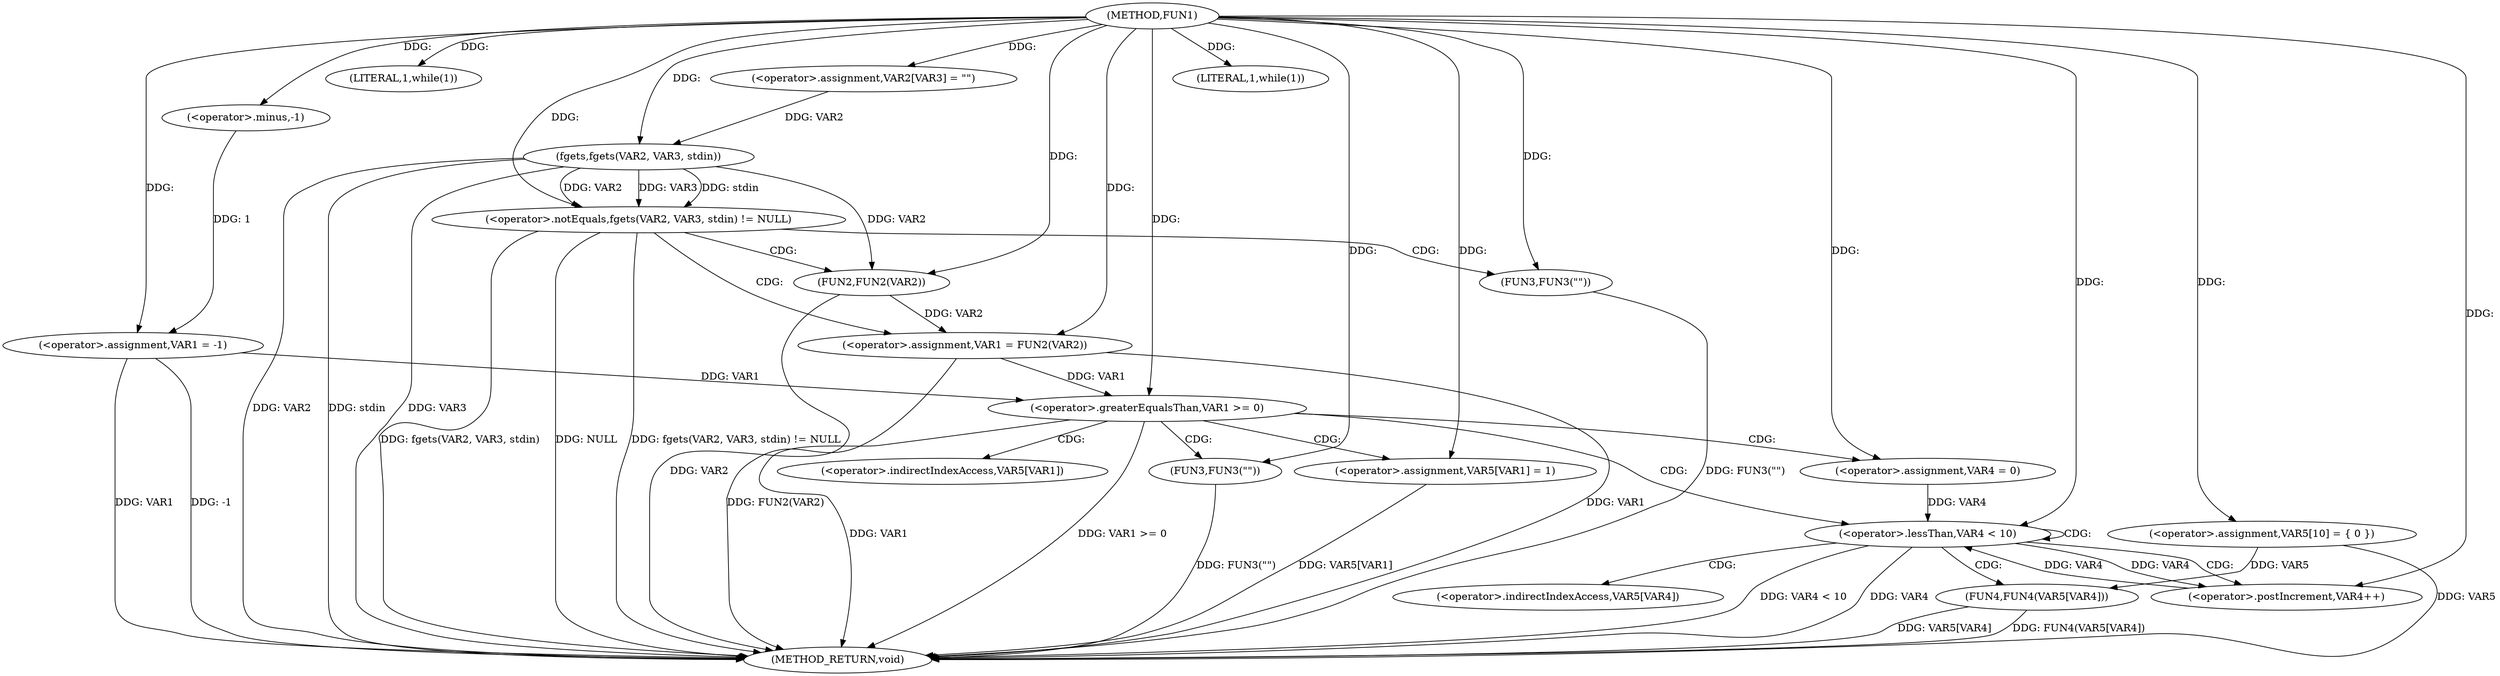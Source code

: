 digraph FUN1 {  
"1000100" [label = "(METHOD,FUN1)" ]
"1000169" [label = "(METHOD_RETURN,void)" ]
"1000103" [label = "(<operator>.assignment,VAR1 = -1)" ]
"1000105" [label = "(<operator>.minus,-1)" ]
"1000108" [label = "(LITERAL,1,while(1))" ]
"1000112" [label = "(<operator>.assignment,VAR2[VAR3] = \"\")" ]
"1000116" [label = "(<operator>.notEquals,fgets(VAR2, VAR3, stdin) != NULL)" ]
"1000117" [label = "(fgets,fgets(VAR2, VAR3, stdin))" ]
"1000123" [label = "(<operator>.assignment,VAR1 = FUN2(VAR2))" ]
"1000125" [label = "(FUN2,FUN2(VAR2))" ]
"1000129" [label = "(FUN3,FUN3(\"\"))" ]
"1000133" [label = "(LITERAL,1,while(1))" ]
"1000138" [label = "(<operator>.assignment,VAR5[10] = { 0 })" ]
"1000141" [label = "(<operator>.greaterEqualsThan,VAR1 >= 0)" ]
"1000145" [label = "(<operator>.assignment,VAR5[VAR1] = 1)" ]
"1000151" [label = "(<operator>.assignment,VAR4 = 0)" ]
"1000154" [label = "(<operator>.lessThan,VAR4 < 10)" ]
"1000157" [label = "(<operator>.postIncrement,VAR4++)" ]
"1000160" [label = "(FUN4,FUN4(VAR5[VAR4]))" ]
"1000166" [label = "(FUN3,FUN3(\"\"))" ]
"1000146" [label = "(<operator>.indirectIndexAccess,VAR5[VAR1])" ]
"1000161" [label = "(<operator>.indirectIndexAccess,VAR5[VAR4])" ]
  "1000116" -> "1000169"  [ label = "DDG: fgets(VAR2, VAR3, stdin)"] 
  "1000125" -> "1000169"  [ label = "DDG: VAR2"] 
  "1000141" -> "1000169"  [ label = "DDG: VAR1"] 
  "1000123" -> "1000169"  [ label = "DDG: FUN2(VAR2)"] 
  "1000103" -> "1000169"  [ label = "DDG: VAR1"] 
  "1000103" -> "1000169"  [ label = "DDG: -1"] 
  "1000160" -> "1000169"  [ label = "DDG: FUN4(VAR5[VAR4])"] 
  "1000166" -> "1000169"  [ label = "DDG: FUN3(\"\")"] 
  "1000116" -> "1000169"  [ label = "DDG: NULL"] 
  "1000117" -> "1000169"  [ label = "DDG: VAR2"] 
  "1000154" -> "1000169"  [ label = "DDG: VAR4 < 10"] 
  "1000117" -> "1000169"  [ label = "DDG: stdin"] 
  "1000117" -> "1000169"  [ label = "DDG: VAR3"] 
  "1000145" -> "1000169"  [ label = "DDG: VAR5[VAR1]"] 
  "1000123" -> "1000169"  [ label = "DDG: VAR1"] 
  "1000141" -> "1000169"  [ label = "DDG: VAR1 >= 0"] 
  "1000138" -> "1000169"  [ label = "DDG: VAR5"] 
  "1000129" -> "1000169"  [ label = "DDG: FUN3(\"\")"] 
  "1000154" -> "1000169"  [ label = "DDG: VAR4"] 
  "1000160" -> "1000169"  [ label = "DDG: VAR5[VAR4]"] 
  "1000116" -> "1000169"  [ label = "DDG: fgets(VAR2, VAR3, stdin) != NULL"] 
  "1000105" -> "1000103"  [ label = "DDG: 1"] 
  "1000100" -> "1000103"  [ label = "DDG: "] 
  "1000100" -> "1000105"  [ label = "DDG: "] 
  "1000100" -> "1000108"  [ label = "DDG: "] 
  "1000100" -> "1000112"  [ label = "DDG: "] 
  "1000117" -> "1000116"  [ label = "DDG: VAR2"] 
  "1000117" -> "1000116"  [ label = "DDG: VAR3"] 
  "1000117" -> "1000116"  [ label = "DDG: stdin"] 
  "1000112" -> "1000117"  [ label = "DDG: VAR2"] 
  "1000100" -> "1000117"  [ label = "DDG: "] 
  "1000100" -> "1000116"  [ label = "DDG: "] 
  "1000125" -> "1000123"  [ label = "DDG: VAR2"] 
  "1000100" -> "1000123"  [ label = "DDG: "] 
  "1000117" -> "1000125"  [ label = "DDG: VAR2"] 
  "1000100" -> "1000125"  [ label = "DDG: "] 
  "1000100" -> "1000129"  [ label = "DDG: "] 
  "1000100" -> "1000133"  [ label = "DDG: "] 
  "1000100" -> "1000138"  [ label = "DDG: "] 
  "1000103" -> "1000141"  [ label = "DDG: VAR1"] 
  "1000123" -> "1000141"  [ label = "DDG: VAR1"] 
  "1000100" -> "1000141"  [ label = "DDG: "] 
  "1000100" -> "1000145"  [ label = "DDG: "] 
  "1000100" -> "1000151"  [ label = "DDG: "] 
  "1000151" -> "1000154"  [ label = "DDG: VAR4"] 
  "1000157" -> "1000154"  [ label = "DDG: VAR4"] 
  "1000100" -> "1000154"  [ label = "DDG: "] 
  "1000154" -> "1000157"  [ label = "DDG: VAR4"] 
  "1000100" -> "1000157"  [ label = "DDG: "] 
  "1000138" -> "1000160"  [ label = "DDG: VAR5"] 
  "1000100" -> "1000166"  [ label = "DDG: "] 
  "1000116" -> "1000125"  [ label = "CDG: "] 
  "1000116" -> "1000129"  [ label = "CDG: "] 
  "1000116" -> "1000123"  [ label = "CDG: "] 
  "1000141" -> "1000154"  [ label = "CDG: "] 
  "1000141" -> "1000151"  [ label = "CDG: "] 
  "1000141" -> "1000145"  [ label = "CDG: "] 
  "1000141" -> "1000166"  [ label = "CDG: "] 
  "1000141" -> "1000146"  [ label = "CDG: "] 
  "1000154" -> "1000154"  [ label = "CDG: "] 
  "1000154" -> "1000161"  [ label = "CDG: "] 
  "1000154" -> "1000160"  [ label = "CDG: "] 
  "1000154" -> "1000157"  [ label = "CDG: "] 
}
